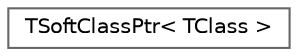 digraph "Graphical Class Hierarchy"
{
 // INTERACTIVE_SVG=YES
 // LATEX_PDF_SIZE
  bgcolor="transparent";
  edge [fontname=Helvetica,fontsize=10,labelfontname=Helvetica,labelfontsize=10];
  node [fontname=Helvetica,fontsize=10,shape=box,height=0.2,width=0.4];
  rankdir="LR";
  Node0 [id="Node000000",label="TSoftClassPtr\< TClass \>",height=0.2,width=0.4,color="grey40", fillcolor="white", style="filled",URL="$d7/d88/classTSoftClassPtr.html",tooltip="TSoftClassPtr is a templatized wrapper around FSoftObjectPtr that works like a TSubclassOf,..."];
}
